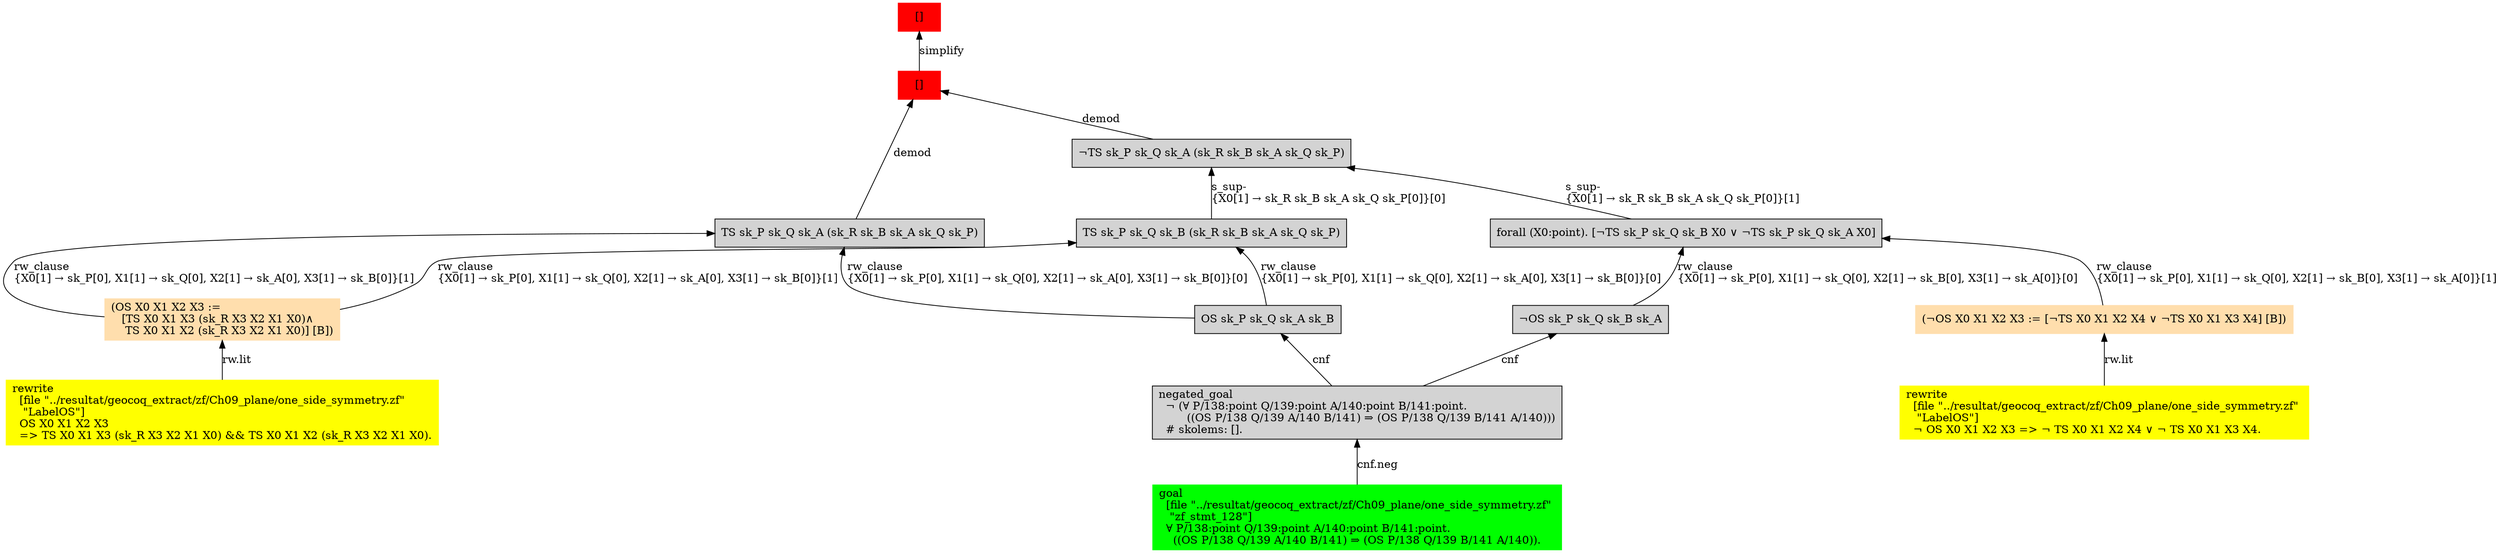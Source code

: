 digraph "unsat_graph" {
  vertex_0 [color=red, label="[]", shape=box, style=filled];
  vertex_0 -> vertex_1 [label="simplify", dir="back"];
  vertex_1 [color=red, label="[]", shape=box, style=filled];
  vertex_1 -> vertex_2 [label="demod", dir="back"];
  vertex_2 [shape=box, label="TS sk_P sk_Q sk_A (sk_R sk_B sk_A sk_Q sk_P)\l", style=filled];
  vertex_2 -> vertex_3 [label="rw_clause\l\{X0[1] → sk_P[0], X1[1] → sk_Q[0], X2[1] → sk_A[0], X3[1] → sk_B[0]\}[1]\l", dir="back"];
  vertex_3 [color=navajowhite, shape=box, label="(OS X0 X1 X2 X3 :=\l   [TS X0 X1 X3 (sk_R X3 X2 X1 X0)∧\l    TS X0 X1 X2 (sk_R X3 X2 X1 X0)] [B])\l", style=filled];
  vertex_3 -> vertex_4 [label="rw.lit", dir="back"];
  vertex_4 [color=yellow, shape=box, label="rewrite\l  [file \"../resultat/geocoq_extract/zf/Ch09_plane/one_side_symmetry.zf\" \l   \"LabelOS\"]\l  OS X0 X1 X2 X3\l  =\> TS X0 X1 X3 (sk_R X3 X2 X1 X0) && TS X0 X1 X2 (sk_R X3 X2 X1 X0).\l", style=filled];
  vertex_2 -> vertex_5 [label="rw_clause\l\{X0[1] → sk_P[0], X1[1] → sk_Q[0], X2[1] → sk_A[0], X3[1] → sk_B[0]\}[0]\l", dir="back"];
  vertex_5 [shape=box, label="OS sk_P sk_Q sk_A sk_B\l", style=filled];
  vertex_5 -> vertex_6 [label="cnf", dir="back"];
  vertex_6 [shape=box, label="negated_goal\l  ¬ (∀ P/138:point Q/139:point A/140:point B/141:point.\l        ((OS P/138 Q/139 A/140 B/141) ⇒ (OS P/138 Q/139 B/141 A/140)))\l  # skolems: [].\l", style=filled];
  vertex_6 -> vertex_7 [label="cnf.neg", dir="back"];
  vertex_7 [color=green, shape=box, label="goal\l  [file \"../resultat/geocoq_extract/zf/Ch09_plane/one_side_symmetry.zf\" \l   \"zf_stmt_128\"]\l  ∀ P/138:point Q/139:point A/140:point B/141:point.\l    ((OS P/138 Q/139 A/140 B/141) ⇒ (OS P/138 Q/139 B/141 A/140)).\l", style=filled];
  vertex_1 -> vertex_8 [label="demod", dir="back"];
  vertex_8 [shape=box, label="¬TS sk_P sk_Q sk_A (sk_R sk_B sk_A sk_Q sk_P)\l", style=filled];
  vertex_8 -> vertex_9 [label="s_sup-\l\{X0[1] → sk_R sk_B sk_A sk_Q sk_P[0]\}[1]\l", dir="back"];
  vertex_9 [shape=box, label="forall (X0:point). [¬TS sk_P sk_Q sk_B X0 ∨ ¬TS sk_P sk_Q sk_A X0]\l", style=filled];
  vertex_9 -> vertex_10 [label="rw_clause\l\{X0[1] → sk_P[0], X1[1] → sk_Q[0], X2[1] → sk_B[0], X3[1] → sk_A[0]\}[1]\l", dir="back"];
  vertex_10 [color=navajowhite, shape=box, label="(¬OS X0 X1 X2 X3 := [¬TS X0 X1 X2 X4 ∨ ¬TS X0 X1 X3 X4] [B])\l", style=filled];
  vertex_10 -> vertex_11 [label="rw.lit", dir="back"];
  vertex_11 [color=yellow, shape=box, label="rewrite\l  [file \"../resultat/geocoq_extract/zf/Ch09_plane/one_side_symmetry.zf\" \l   \"LabelOS\"]\l  ¬ OS X0 X1 X2 X3 =\> ¬ TS X0 X1 X2 X4 ∨ ¬ TS X0 X1 X3 X4.\l", style=filled];
  vertex_9 -> vertex_12 [label="rw_clause\l\{X0[1] → sk_P[0], X1[1] → sk_Q[0], X2[1] → sk_B[0], X3[1] → sk_A[0]\}[0]\l", dir="back"];
  vertex_12 [shape=box, label="¬OS sk_P sk_Q sk_B sk_A\l", style=filled];
  vertex_12 -> vertex_6 [label="cnf", dir="back"];
  vertex_8 -> vertex_13 [label="s_sup-\l\{X0[1] → sk_R sk_B sk_A sk_Q sk_P[0]\}[0]\l", dir="back"];
  vertex_13 [shape=box, label="TS sk_P sk_Q sk_B (sk_R sk_B sk_A sk_Q sk_P)\l", style=filled];
  vertex_13 -> vertex_3 [label="rw_clause\l\{X0[1] → sk_P[0], X1[1] → sk_Q[0], X2[1] → sk_A[0], X3[1] → sk_B[0]\}[1]\l", dir="back"];
  vertex_13 -> vertex_5 [label="rw_clause\l\{X0[1] → sk_P[0], X1[1] → sk_Q[0], X2[1] → sk_A[0], X3[1] → sk_B[0]\}[0]\l", dir="back"];
  }


